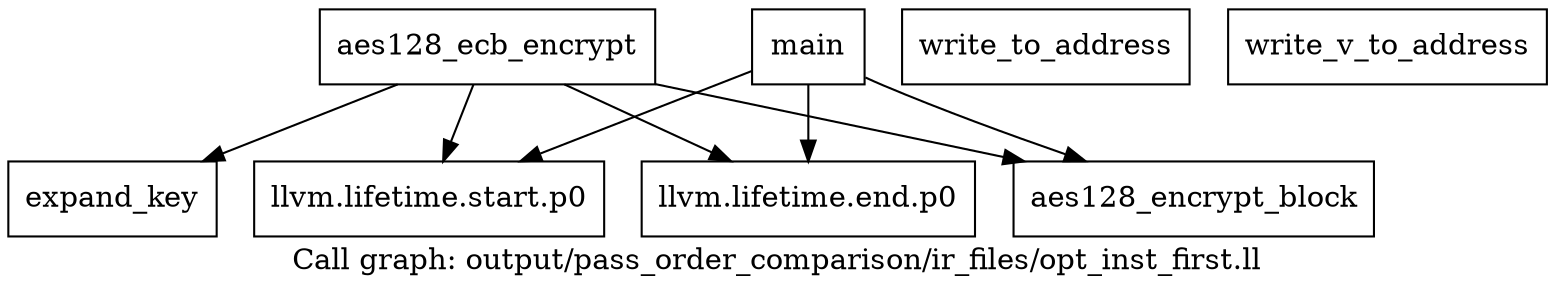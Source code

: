 digraph "Call graph: output/pass_order_comparison/ir_files/opt_inst_first.ll" {
	label="Call graph: output/pass_order_comparison/ir_files/opt_inst_first.ll";

	Node0x16ab4580 [shape=record,label="{expand_key}"];
	Node0x16ab41c0 [shape=record,label="{llvm.lifetime.start.p0}"];
	Node0x16ab3f20 [shape=record,label="{llvm.lifetime.end.p0}"];
	Node0x16ab3b20 [shape=record,label="{aes128_encrypt_block}"];
	Node0x16ab2cf0 [shape=record,label="{main}"];
	Node0x16ab2cf0 -> Node0x16ab41c0;
	Node0x16ab2cf0 -> Node0x16ab3f20;
	Node0x16ab2cf0 -> Node0x16ab3b20;
	Node0x16ab3760 [shape=record,label="{aes128_ecb_encrypt}"];
	Node0x16ab3760 -> Node0x16ab41c0;
	Node0x16ab3760 -> Node0x16ab4580;
	Node0x16ab3760 -> Node0x16ab3f20;
	Node0x16ab3760 -> Node0x16ab3b20;
	Node0x16ab3350 [shape=record,label="{write_to_address}"];
	Node0x16ab30b0 [shape=record,label="{write_v_to_address}"];
}
